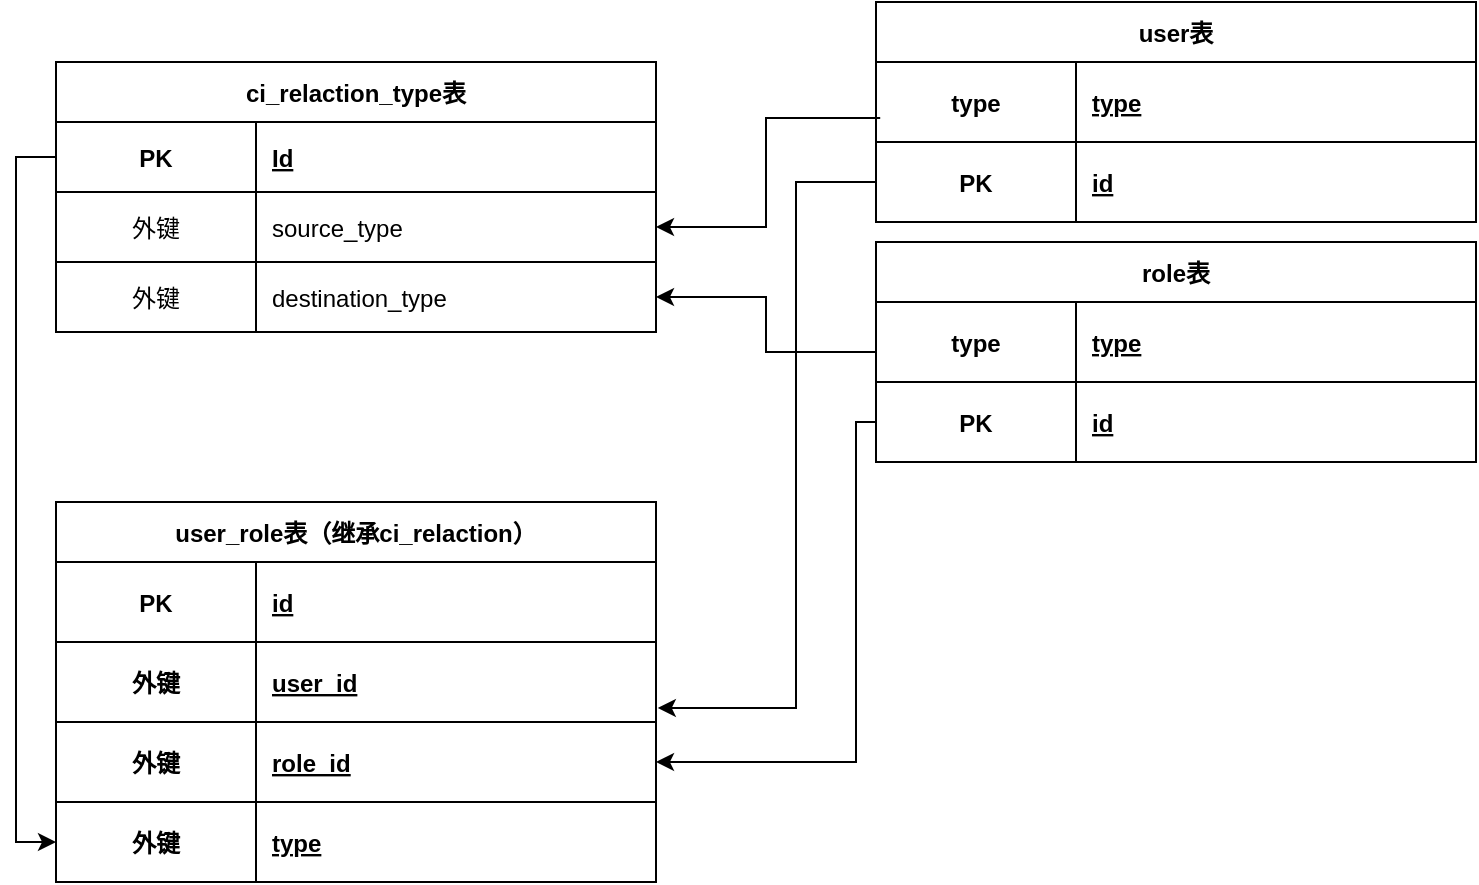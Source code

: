 <mxfile version="20.2.3" type="github">
  <diagram id="R2lEEEUBdFMjLlhIrx00" name="Page-1">
    <mxGraphModel dx="1038" dy="586" grid="1" gridSize="10" guides="1" tooltips="1" connect="1" arrows="1" fold="1" page="1" pageScale="1" pageWidth="850" pageHeight="1100" math="0" shadow="0" extFonts="Permanent Marker^https://fonts.googleapis.com/css?family=Permanent+Marker">
      <root>
        <mxCell id="0" />
        <mxCell id="1" parent="0" />
        <mxCell id="C-vyLk0tnHw3VtMMgP7b-23" value="ci_relaction_type表" style="shape=table;startSize=30;container=1;collapsible=1;childLayout=tableLayout;fixedRows=2;rowLines=1;fontStyle=1;align=center;resizeLast=1;swimlaneHead=1;swimlaneBody=1;" parent="1" vertex="1">
          <mxGeometry x="70" y="140" width="300" height="135" as="geometry" />
        </mxCell>
        <mxCell id="C-vyLk0tnHw3VtMMgP7b-24" value="" style="shape=partialRectangle;collapsible=0;dropTarget=0;pointerEvents=0;fillColor=none;points=[[0,0.5],[1,0.5]];portConstraint=eastwest;top=0;left=0;right=0;bottom=1;" parent="C-vyLk0tnHw3VtMMgP7b-23" vertex="1">
          <mxGeometry y="30" width="300" height="35" as="geometry" />
        </mxCell>
        <mxCell id="C-vyLk0tnHw3VtMMgP7b-25" value="PK" style="shape=partialRectangle;overflow=hidden;connectable=0;fillColor=none;top=0;left=0;bottom=0;right=0;fontStyle=1;" parent="C-vyLk0tnHw3VtMMgP7b-24" vertex="1">
          <mxGeometry width="100" height="35" as="geometry">
            <mxRectangle width="100" height="35" as="alternateBounds" />
          </mxGeometry>
        </mxCell>
        <mxCell id="C-vyLk0tnHw3VtMMgP7b-26" value="Id" style="shape=partialRectangle;overflow=hidden;connectable=0;fillColor=none;top=0;left=0;bottom=0;right=0;align=left;spacingLeft=6;fontStyle=5;" parent="C-vyLk0tnHw3VtMMgP7b-24" vertex="1">
          <mxGeometry x="100" width="200" height="35" as="geometry">
            <mxRectangle width="200" height="35" as="alternateBounds" />
          </mxGeometry>
        </mxCell>
        <mxCell id="C-vyLk0tnHw3VtMMgP7b-27" value="" style="shape=partialRectangle;collapsible=0;dropTarget=0;pointerEvents=0;fillColor=none;points=[[0,0.5],[1,0.5]];portConstraint=eastwest;top=0;left=0;right=0;bottom=0;" parent="C-vyLk0tnHw3VtMMgP7b-23" vertex="1">
          <mxGeometry y="65" width="300" height="35" as="geometry" />
        </mxCell>
        <mxCell id="C-vyLk0tnHw3VtMMgP7b-28" value="外键" style="shape=partialRectangle;overflow=hidden;connectable=0;fillColor=none;top=0;left=0;bottom=0;right=0;" parent="C-vyLk0tnHw3VtMMgP7b-27" vertex="1">
          <mxGeometry width="100" height="35" as="geometry">
            <mxRectangle width="100" height="35" as="alternateBounds" />
          </mxGeometry>
        </mxCell>
        <mxCell id="C-vyLk0tnHw3VtMMgP7b-29" value="source_type" style="shape=partialRectangle;overflow=hidden;connectable=0;fillColor=none;top=0;left=0;bottom=0;right=0;align=left;spacingLeft=6;" parent="C-vyLk0tnHw3VtMMgP7b-27" vertex="1">
          <mxGeometry x="100" width="200" height="35" as="geometry">
            <mxRectangle width="200" height="35" as="alternateBounds" />
          </mxGeometry>
        </mxCell>
        <mxCell id="s3GdD_Mj2QavQsyGisY5-3" style="shape=partialRectangle;collapsible=0;dropTarget=0;pointerEvents=0;fillColor=none;points=[[0,0.5],[1,0.5]];portConstraint=eastwest;top=0;left=0;right=0;bottom=0;" vertex="1" parent="C-vyLk0tnHw3VtMMgP7b-23">
          <mxGeometry y="100" width="300" height="35" as="geometry" />
        </mxCell>
        <mxCell id="s3GdD_Mj2QavQsyGisY5-4" value="外键" style="shape=partialRectangle;overflow=hidden;connectable=0;fillColor=none;top=0;left=0;bottom=0;right=0;" vertex="1" parent="s3GdD_Mj2QavQsyGisY5-3">
          <mxGeometry width="100" height="35" as="geometry">
            <mxRectangle width="100" height="35" as="alternateBounds" />
          </mxGeometry>
        </mxCell>
        <mxCell id="s3GdD_Mj2QavQsyGisY5-5" value="destination_type" style="shape=partialRectangle;overflow=hidden;connectable=0;fillColor=none;top=0;left=0;bottom=0;right=0;align=left;spacingLeft=6;" vertex="1" parent="s3GdD_Mj2QavQsyGisY5-3">
          <mxGeometry x="100" width="200" height="35" as="geometry">
            <mxRectangle width="200" height="35" as="alternateBounds" />
          </mxGeometry>
        </mxCell>
        <mxCell id="s3GdD_Mj2QavQsyGisY5-41" value="" style="edgeStyle=orthogonalEdgeStyle;rounded=0;orthogonalLoop=1;jettySize=auto;html=1;fontFamily=Helvetica;fontSize=12;fontColor=default;startSize=30;entryX=1;entryY=0.5;entryDx=0;entryDy=0;exitX=0.007;exitY=0.7;exitDx=0;exitDy=0;exitPerimeter=0;" edge="1" parent="1" source="s3GdD_Mj2QavQsyGisY5-20" target="C-vyLk0tnHw3VtMMgP7b-27">
          <mxGeometry relative="1" as="geometry" />
        </mxCell>
        <mxCell id="s3GdD_Mj2QavQsyGisY5-19" value="user表" style="shape=table;startSize=30;container=1;collapsible=1;childLayout=tableLayout;fixedRows=2;rowLines=1;fontStyle=1;align=center;resizeLast=1;swimlaneHead=1;swimlaneBody=1;" vertex="1" parent="1">
          <mxGeometry x="480" y="110" width="300" height="110" as="geometry" />
        </mxCell>
        <mxCell id="s3GdD_Mj2QavQsyGisY5-20" value="" style="shape=partialRectangle;collapsible=0;dropTarget=0;pointerEvents=0;fillColor=none;points=[[0,0.5],[1,0.5]];portConstraint=eastwest;top=0;left=0;right=0;bottom=1;" vertex="1" parent="s3GdD_Mj2QavQsyGisY5-19">
          <mxGeometry y="30" width="300" height="40" as="geometry" />
        </mxCell>
        <mxCell id="s3GdD_Mj2QavQsyGisY5-21" value="type" style="shape=partialRectangle;overflow=hidden;connectable=0;fillColor=none;top=0;left=0;bottom=0;right=0;fontStyle=1;" vertex="1" parent="s3GdD_Mj2QavQsyGisY5-20">
          <mxGeometry width="100" height="40" as="geometry">
            <mxRectangle width="100" height="40" as="alternateBounds" />
          </mxGeometry>
        </mxCell>
        <mxCell id="s3GdD_Mj2QavQsyGisY5-22" value="type" style="shape=partialRectangle;overflow=hidden;connectable=0;fillColor=none;top=0;left=0;bottom=0;right=0;align=left;spacingLeft=6;fontStyle=5;" vertex="1" parent="s3GdD_Mj2QavQsyGisY5-20">
          <mxGeometry x="100" width="200" height="40" as="geometry">
            <mxRectangle width="200" height="40" as="alternateBounds" />
          </mxGeometry>
        </mxCell>
        <mxCell id="s3GdD_Mj2QavQsyGisY5-30" style="shape=partialRectangle;collapsible=0;dropTarget=0;pointerEvents=0;fillColor=none;points=[[0,0.5],[1,0.5]];portConstraint=eastwest;top=0;left=0;right=0;bottom=1;" vertex="1" parent="s3GdD_Mj2QavQsyGisY5-19">
          <mxGeometry y="70" width="300" height="40" as="geometry" />
        </mxCell>
        <mxCell id="s3GdD_Mj2QavQsyGisY5-31" value="PK" style="shape=partialRectangle;overflow=hidden;connectable=0;fillColor=none;top=0;left=0;bottom=0;right=0;fontStyle=1;" vertex="1" parent="s3GdD_Mj2QavQsyGisY5-30">
          <mxGeometry width="100" height="40" as="geometry">
            <mxRectangle width="100" height="40" as="alternateBounds" />
          </mxGeometry>
        </mxCell>
        <mxCell id="s3GdD_Mj2QavQsyGisY5-32" value="id" style="shape=partialRectangle;overflow=hidden;connectable=0;fillColor=none;top=0;left=0;bottom=0;right=0;align=left;spacingLeft=6;fontStyle=5;" vertex="1" parent="s3GdD_Mj2QavQsyGisY5-30">
          <mxGeometry x="100" width="200" height="40" as="geometry">
            <mxRectangle width="200" height="40" as="alternateBounds" />
          </mxGeometry>
        </mxCell>
        <mxCell id="s3GdD_Mj2QavQsyGisY5-42" value="" style="edgeStyle=orthogonalEdgeStyle;rounded=0;orthogonalLoop=1;jettySize=auto;html=1;fontFamily=Helvetica;fontSize=12;fontColor=default;startSize=30;" edge="1" parent="1" source="s3GdD_Mj2QavQsyGisY5-33" target="s3GdD_Mj2QavQsyGisY5-3">
          <mxGeometry relative="1" as="geometry" />
        </mxCell>
        <mxCell id="s3GdD_Mj2QavQsyGisY5-33" value="role表" style="shape=table;startSize=30;container=1;collapsible=1;childLayout=tableLayout;fixedRows=2;rowLines=1;fontStyle=1;align=center;resizeLast=1;swimlaneHead=1;swimlaneBody=1;" vertex="1" parent="1">
          <mxGeometry x="480" y="230" width="300" height="110" as="geometry" />
        </mxCell>
        <mxCell id="s3GdD_Mj2QavQsyGisY5-34" value="" style="shape=partialRectangle;collapsible=0;dropTarget=0;pointerEvents=0;fillColor=none;points=[[0,0.5],[1,0.5]];portConstraint=eastwest;top=0;left=0;right=0;bottom=1;" vertex="1" parent="s3GdD_Mj2QavQsyGisY5-33">
          <mxGeometry y="30" width="300" height="40" as="geometry" />
        </mxCell>
        <mxCell id="s3GdD_Mj2QavQsyGisY5-35" value="type" style="shape=partialRectangle;overflow=hidden;connectable=0;fillColor=none;top=0;left=0;bottom=0;right=0;fontStyle=1;" vertex="1" parent="s3GdD_Mj2QavQsyGisY5-34">
          <mxGeometry width="100" height="40" as="geometry">
            <mxRectangle width="100" height="40" as="alternateBounds" />
          </mxGeometry>
        </mxCell>
        <mxCell id="s3GdD_Mj2QavQsyGisY5-36" value="type" style="shape=partialRectangle;overflow=hidden;connectable=0;fillColor=none;top=0;left=0;bottom=0;right=0;align=left;spacingLeft=6;fontStyle=5;" vertex="1" parent="s3GdD_Mj2QavQsyGisY5-34">
          <mxGeometry x="100" width="200" height="40" as="geometry">
            <mxRectangle width="200" height="40" as="alternateBounds" />
          </mxGeometry>
        </mxCell>
        <mxCell id="s3GdD_Mj2QavQsyGisY5-37" style="shape=partialRectangle;collapsible=0;dropTarget=0;pointerEvents=0;fillColor=none;points=[[0,0.5],[1,0.5]];portConstraint=eastwest;top=0;left=0;right=0;bottom=1;" vertex="1" parent="s3GdD_Mj2QavQsyGisY5-33">
          <mxGeometry y="70" width="300" height="40" as="geometry" />
        </mxCell>
        <mxCell id="s3GdD_Mj2QavQsyGisY5-38" value="PK" style="shape=partialRectangle;overflow=hidden;connectable=0;fillColor=none;top=0;left=0;bottom=0;right=0;fontStyle=1;" vertex="1" parent="s3GdD_Mj2QavQsyGisY5-37">
          <mxGeometry width="100" height="40" as="geometry">
            <mxRectangle width="100" height="40" as="alternateBounds" />
          </mxGeometry>
        </mxCell>
        <mxCell id="s3GdD_Mj2QavQsyGisY5-39" value="id" style="shape=partialRectangle;overflow=hidden;connectable=0;fillColor=none;top=0;left=0;bottom=0;right=0;align=left;spacingLeft=6;fontStyle=5;" vertex="1" parent="s3GdD_Mj2QavQsyGisY5-37">
          <mxGeometry x="100" width="200" height="40" as="geometry">
            <mxRectangle width="200" height="40" as="alternateBounds" />
          </mxGeometry>
        </mxCell>
        <mxCell id="s3GdD_Mj2QavQsyGisY5-43" value="user_role表（继承ci_relaction）" style="shape=table;startSize=30;container=1;collapsible=1;childLayout=tableLayout;fixedRows=2;rowLines=1;fontStyle=1;align=center;resizeLast=1;swimlaneHead=1;swimlaneBody=1;" vertex="1" parent="1">
          <mxGeometry x="70" y="360" width="300" height="190" as="geometry" />
        </mxCell>
        <mxCell id="s3GdD_Mj2QavQsyGisY5-44" value="" style="shape=partialRectangle;collapsible=0;dropTarget=0;pointerEvents=0;fillColor=none;points=[[0,0.5],[1,0.5]];portConstraint=eastwest;top=0;left=0;right=0;bottom=1;" vertex="1" parent="s3GdD_Mj2QavQsyGisY5-43">
          <mxGeometry y="30" width="300" height="40" as="geometry" />
        </mxCell>
        <mxCell id="s3GdD_Mj2QavQsyGisY5-45" value="PK" style="shape=partialRectangle;overflow=hidden;connectable=0;fillColor=none;top=0;left=0;bottom=0;right=0;fontStyle=1;" vertex="1" parent="s3GdD_Mj2QavQsyGisY5-44">
          <mxGeometry width="100" height="40" as="geometry">
            <mxRectangle width="100" height="40" as="alternateBounds" />
          </mxGeometry>
        </mxCell>
        <mxCell id="s3GdD_Mj2QavQsyGisY5-46" value="id" style="shape=partialRectangle;overflow=hidden;connectable=0;fillColor=none;top=0;left=0;bottom=0;right=0;align=left;spacingLeft=6;fontStyle=5;" vertex="1" parent="s3GdD_Mj2QavQsyGisY5-44">
          <mxGeometry x="100" width="200" height="40" as="geometry">
            <mxRectangle width="200" height="40" as="alternateBounds" />
          </mxGeometry>
        </mxCell>
        <mxCell id="s3GdD_Mj2QavQsyGisY5-47" style="shape=partialRectangle;collapsible=0;dropTarget=0;pointerEvents=0;fillColor=none;points=[[0,0.5],[1,0.5]];portConstraint=eastwest;top=0;left=0;right=0;bottom=1;" vertex="1" parent="s3GdD_Mj2QavQsyGisY5-43">
          <mxGeometry y="70" width="300" height="40" as="geometry" />
        </mxCell>
        <mxCell id="s3GdD_Mj2QavQsyGisY5-48" value="外键" style="shape=partialRectangle;overflow=hidden;connectable=0;fillColor=none;top=0;left=0;bottom=0;right=0;fontStyle=1;" vertex="1" parent="s3GdD_Mj2QavQsyGisY5-47">
          <mxGeometry width="100" height="40" as="geometry">
            <mxRectangle width="100" height="40" as="alternateBounds" />
          </mxGeometry>
        </mxCell>
        <mxCell id="s3GdD_Mj2QavQsyGisY5-49" value="user_id" style="shape=partialRectangle;overflow=hidden;connectable=0;fillColor=none;top=0;left=0;bottom=0;right=0;align=left;spacingLeft=6;fontStyle=5;" vertex="1" parent="s3GdD_Mj2QavQsyGisY5-47">
          <mxGeometry x="100" width="200" height="40" as="geometry">
            <mxRectangle width="200" height="40" as="alternateBounds" />
          </mxGeometry>
        </mxCell>
        <mxCell id="s3GdD_Mj2QavQsyGisY5-50" style="shape=partialRectangle;collapsible=0;dropTarget=0;pointerEvents=0;fillColor=none;points=[[0,0.5],[1,0.5]];portConstraint=eastwest;top=0;left=0;right=0;bottom=1;" vertex="1" parent="s3GdD_Mj2QavQsyGisY5-43">
          <mxGeometry y="110" width="300" height="40" as="geometry" />
        </mxCell>
        <mxCell id="s3GdD_Mj2QavQsyGisY5-51" value="外键" style="shape=partialRectangle;overflow=hidden;connectable=0;fillColor=none;top=0;left=0;bottom=0;right=0;fontStyle=1;" vertex="1" parent="s3GdD_Mj2QavQsyGisY5-50">
          <mxGeometry width="100" height="40" as="geometry">
            <mxRectangle width="100" height="40" as="alternateBounds" />
          </mxGeometry>
        </mxCell>
        <mxCell id="s3GdD_Mj2QavQsyGisY5-52" value="role_id" style="shape=partialRectangle;overflow=hidden;connectable=0;fillColor=none;top=0;left=0;bottom=0;right=0;align=left;spacingLeft=6;fontStyle=5;" vertex="1" parent="s3GdD_Mj2QavQsyGisY5-50">
          <mxGeometry x="100" width="200" height="40" as="geometry">
            <mxRectangle width="200" height="40" as="alternateBounds" />
          </mxGeometry>
        </mxCell>
        <mxCell id="s3GdD_Mj2QavQsyGisY5-59" style="shape=partialRectangle;collapsible=0;dropTarget=0;pointerEvents=0;fillColor=none;points=[[0,0.5],[1,0.5]];portConstraint=eastwest;top=0;left=0;right=0;bottom=1;" vertex="1" parent="s3GdD_Mj2QavQsyGisY5-43">
          <mxGeometry y="150" width="300" height="40" as="geometry" />
        </mxCell>
        <mxCell id="s3GdD_Mj2QavQsyGisY5-60" value="外键" style="shape=partialRectangle;overflow=hidden;connectable=0;fillColor=none;top=0;left=0;bottom=0;right=0;fontStyle=1;" vertex="1" parent="s3GdD_Mj2QavQsyGisY5-59">
          <mxGeometry width="100" height="40" as="geometry">
            <mxRectangle width="100" height="40" as="alternateBounds" />
          </mxGeometry>
        </mxCell>
        <mxCell id="s3GdD_Mj2QavQsyGisY5-61" value="type" style="shape=partialRectangle;overflow=hidden;connectable=0;fillColor=none;top=0;left=0;bottom=0;right=0;align=left;spacingLeft=6;fontStyle=5;" vertex="1" parent="s3GdD_Mj2QavQsyGisY5-59">
          <mxGeometry x="100" width="200" height="40" as="geometry">
            <mxRectangle width="200" height="40" as="alternateBounds" />
          </mxGeometry>
        </mxCell>
        <mxCell id="s3GdD_Mj2QavQsyGisY5-53" value="" style="edgeStyle=orthogonalEdgeStyle;rounded=0;orthogonalLoop=1;jettySize=auto;html=1;fontFamily=Helvetica;fontSize=12;fontColor=default;startSize=30;entryX=1.003;entryY=0.825;entryDx=0;entryDy=0;entryPerimeter=0;" edge="1" parent="1" source="s3GdD_Mj2QavQsyGisY5-30" target="s3GdD_Mj2QavQsyGisY5-47">
          <mxGeometry relative="1" as="geometry">
            <Array as="points">
              <mxPoint x="440" y="200" />
              <mxPoint x="440" y="463" />
            </Array>
          </mxGeometry>
        </mxCell>
        <mxCell id="s3GdD_Mj2QavQsyGisY5-58" style="edgeStyle=orthogonalEdgeStyle;rounded=0;orthogonalLoop=1;jettySize=auto;html=1;exitX=0;exitY=0.5;exitDx=0;exitDy=0;fontFamily=Helvetica;fontSize=12;fontColor=default;startSize=30;" edge="1" parent="1" source="s3GdD_Mj2QavQsyGisY5-37" target="s3GdD_Mj2QavQsyGisY5-50">
          <mxGeometry relative="1" as="geometry">
            <Array as="points">
              <mxPoint x="470" y="320" />
              <mxPoint x="470" y="490" />
            </Array>
          </mxGeometry>
        </mxCell>
        <mxCell id="s3GdD_Mj2QavQsyGisY5-62" style="edgeStyle=orthogonalEdgeStyle;rounded=0;orthogonalLoop=1;jettySize=auto;html=1;exitX=0;exitY=0.5;exitDx=0;exitDy=0;fontFamily=Helvetica;fontSize=12;fontColor=default;startSize=30;entryX=0;entryY=0.5;entryDx=0;entryDy=0;" edge="1" parent="1" source="C-vyLk0tnHw3VtMMgP7b-24" target="s3GdD_Mj2QavQsyGisY5-59">
          <mxGeometry relative="1" as="geometry">
            <mxPoint x="50" y="470" as="targetPoint" />
          </mxGeometry>
        </mxCell>
      </root>
    </mxGraphModel>
  </diagram>
</mxfile>
